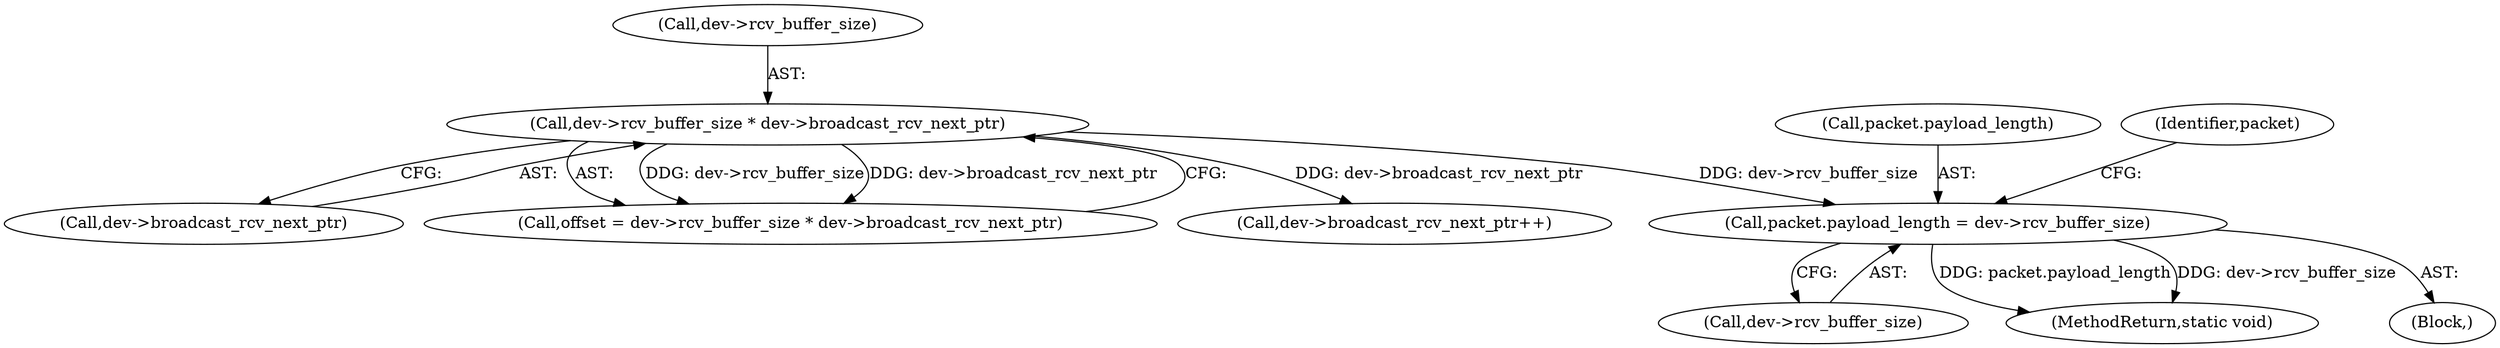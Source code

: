 digraph "0_linux_667121ace9dbafb368618dbabcf07901c962ddac_0@pointer" {
"1000185" [label="(Call,packet.payload_length = dev->rcv_buffer_size)"];
"1000133" [label="(Call,dev->rcv_buffer_size * dev->broadcast_rcv_next_ptr)"];
"1000186" [label="(Call,packet.payload_length)"];
"1000137" [label="(Call,dev->broadcast_rcv_next_ptr)"];
"1000189" [label="(Call,dev->rcv_buffer_size)"];
"1000259" [label="(MethodReturn,static void)"];
"1000134" [label="(Call,dev->rcv_buffer_size)"];
"1000131" [label="(Call,offset = dev->rcv_buffer_size * dev->broadcast_rcv_next_ptr)"];
"1000194" [label="(Identifier,packet)"];
"1000146" [label="(Call,dev->broadcast_rcv_next_ptr++)"];
"1000106" [label="(Block,)"];
"1000133" [label="(Call,dev->rcv_buffer_size * dev->broadcast_rcv_next_ptr)"];
"1000185" [label="(Call,packet.payload_length = dev->rcv_buffer_size)"];
"1000185" -> "1000106"  [label="AST: "];
"1000185" -> "1000189"  [label="CFG: "];
"1000186" -> "1000185"  [label="AST: "];
"1000189" -> "1000185"  [label="AST: "];
"1000194" -> "1000185"  [label="CFG: "];
"1000185" -> "1000259"  [label="DDG: packet.payload_length"];
"1000185" -> "1000259"  [label="DDG: dev->rcv_buffer_size"];
"1000133" -> "1000185"  [label="DDG: dev->rcv_buffer_size"];
"1000133" -> "1000131"  [label="AST: "];
"1000133" -> "1000137"  [label="CFG: "];
"1000134" -> "1000133"  [label="AST: "];
"1000137" -> "1000133"  [label="AST: "];
"1000131" -> "1000133"  [label="CFG: "];
"1000133" -> "1000131"  [label="DDG: dev->rcv_buffer_size"];
"1000133" -> "1000131"  [label="DDG: dev->broadcast_rcv_next_ptr"];
"1000133" -> "1000146"  [label="DDG: dev->broadcast_rcv_next_ptr"];
}
